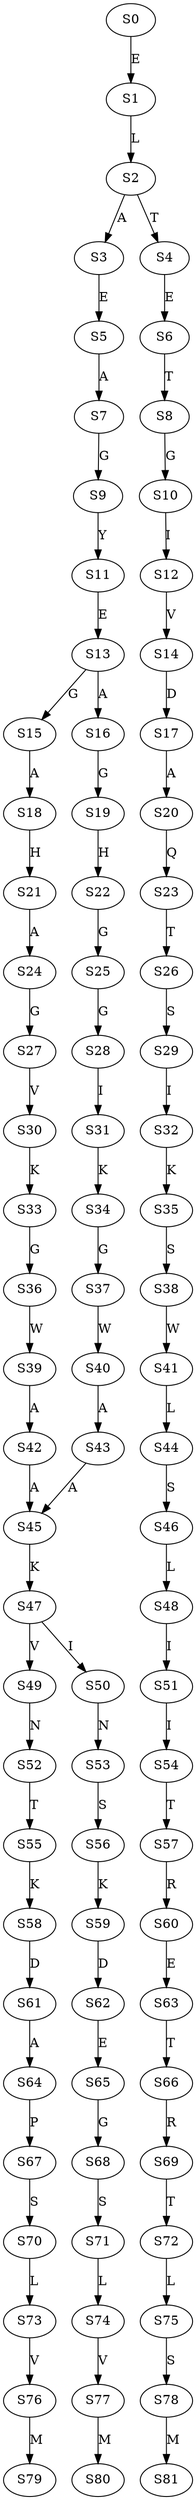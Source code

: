 strict digraph  {
	S0 -> S1 [ label = E ];
	S1 -> S2 [ label = L ];
	S2 -> S3 [ label = A ];
	S2 -> S4 [ label = T ];
	S3 -> S5 [ label = E ];
	S4 -> S6 [ label = E ];
	S5 -> S7 [ label = A ];
	S6 -> S8 [ label = T ];
	S7 -> S9 [ label = G ];
	S8 -> S10 [ label = G ];
	S9 -> S11 [ label = Y ];
	S10 -> S12 [ label = I ];
	S11 -> S13 [ label = E ];
	S12 -> S14 [ label = V ];
	S13 -> S15 [ label = G ];
	S13 -> S16 [ label = A ];
	S14 -> S17 [ label = D ];
	S15 -> S18 [ label = A ];
	S16 -> S19 [ label = G ];
	S17 -> S20 [ label = A ];
	S18 -> S21 [ label = H ];
	S19 -> S22 [ label = H ];
	S20 -> S23 [ label = Q ];
	S21 -> S24 [ label = A ];
	S22 -> S25 [ label = G ];
	S23 -> S26 [ label = T ];
	S24 -> S27 [ label = G ];
	S25 -> S28 [ label = G ];
	S26 -> S29 [ label = S ];
	S27 -> S30 [ label = V ];
	S28 -> S31 [ label = I ];
	S29 -> S32 [ label = I ];
	S30 -> S33 [ label = K ];
	S31 -> S34 [ label = K ];
	S32 -> S35 [ label = K ];
	S33 -> S36 [ label = G ];
	S34 -> S37 [ label = G ];
	S35 -> S38 [ label = S ];
	S36 -> S39 [ label = W ];
	S37 -> S40 [ label = W ];
	S38 -> S41 [ label = W ];
	S39 -> S42 [ label = A ];
	S40 -> S43 [ label = A ];
	S41 -> S44 [ label = L ];
	S42 -> S45 [ label = A ];
	S43 -> S45 [ label = A ];
	S44 -> S46 [ label = S ];
	S45 -> S47 [ label = K ];
	S46 -> S48 [ label = L ];
	S47 -> S49 [ label = V ];
	S47 -> S50 [ label = I ];
	S48 -> S51 [ label = I ];
	S49 -> S52 [ label = N ];
	S50 -> S53 [ label = N ];
	S51 -> S54 [ label = I ];
	S52 -> S55 [ label = T ];
	S53 -> S56 [ label = S ];
	S54 -> S57 [ label = T ];
	S55 -> S58 [ label = K ];
	S56 -> S59 [ label = K ];
	S57 -> S60 [ label = R ];
	S58 -> S61 [ label = D ];
	S59 -> S62 [ label = D ];
	S60 -> S63 [ label = E ];
	S61 -> S64 [ label = A ];
	S62 -> S65 [ label = E ];
	S63 -> S66 [ label = T ];
	S64 -> S67 [ label = P ];
	S65 -> S68 [ label = G ];
	S66 -> S69 [ label = R ];
	S67 -> S70 [ label = S ];
	S68 -> S71 [ label = S ];
	S69 -> S72 [ label = T ];
	S70 -> S73 [ label = L ];
	S71 -> S74 [ label = L ];
	S72 -> S75 [ label = L ];
	S73 -> S76 [ label = V ];
	S74 -> S77 [ label = V ];
	S75 -> S78 [ label = S ];
	S76 -> S79 [ label = M ];
	S77 -> S80 [ label = M ];
	S78 -> S81 [ label = M ];
}
